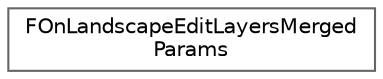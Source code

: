 digraph "Graphical Class Hierarchy"
{
 // INTERACTIVE_SVG=YES
 // LATEX_PDF_SIZE
  bgcolor="transparent";
  edge [fontname=Helvetica,fontsize=10,labelfontname=Helvetica,labelfontsize=10];
  node [fontname=Helvetica,fontsize=10,shape=box,height=0.2,width=0.4];
  rankdir="LR";
  Node0 [id="Node000000",label="FOnLandscapeEditLayersMerged\lParams",height=0.2,width=0.4,color="grey40", fillcolor="white", style="filled",URL="$d5/d69/structFOnLandscapeEditLayersMergedParams.html",tooltip=" "];
}
